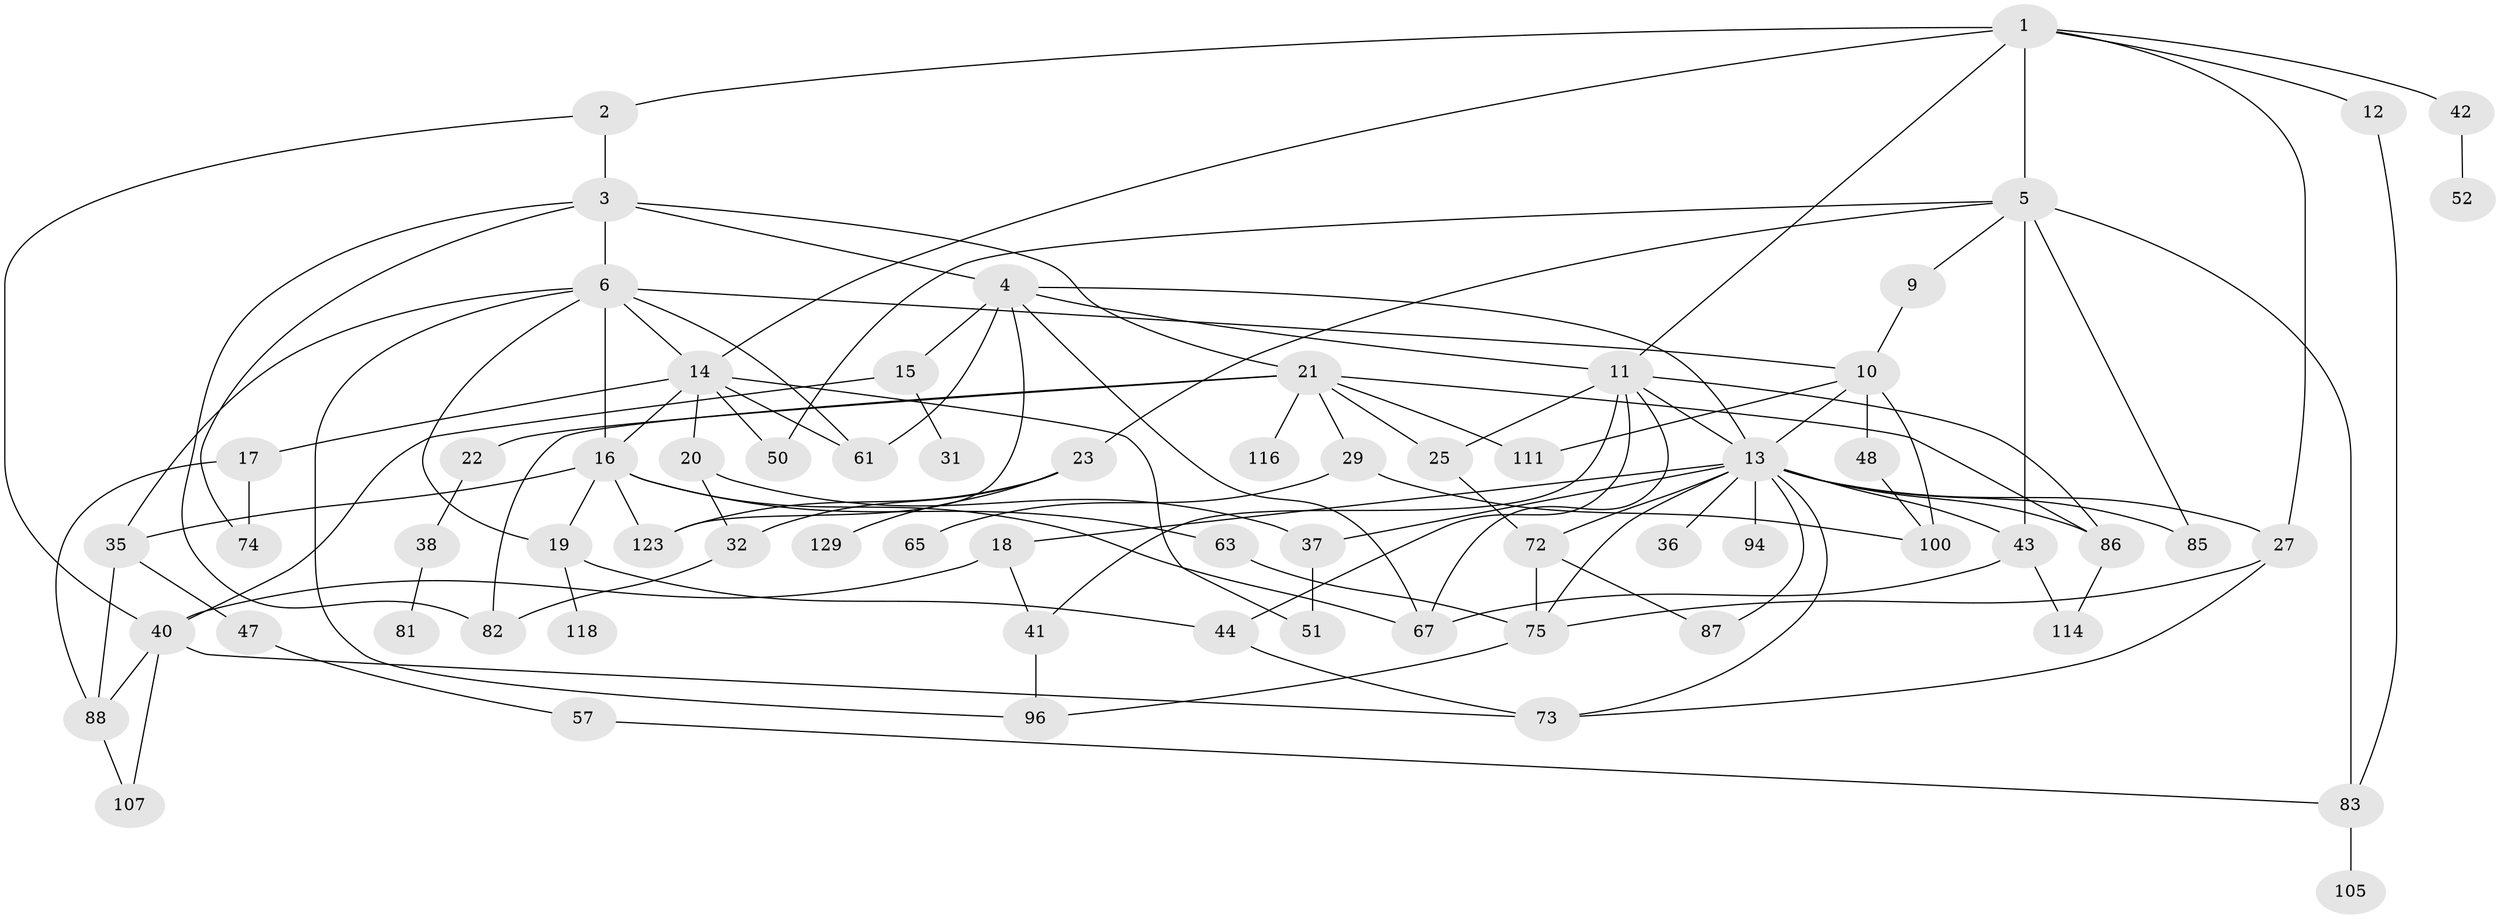 // original degree distribution, {7: 0.007407407407407408, 3: 0.2814814814814815, 6: 0.02962962962962963, 4: 0.16296296296296298, 5: 0.05925925925925926, 2: 0.3037037037037037, 1: 0.15555555555555556}
// Generated by graph-tools (version 1.1) at 2025/13/03/09/25 04:13:37]
// undirected, 67 vertices, 117 edges
graph export_dot {
graph [start="1"]
  node [color=gray90,style=filled];
  1;
  2;
  3 [super="+45"];
  4 [super="+28"];
  5 [super="+7"];
  6 [super="+8+33"];
  9;
  10 [super="+26"];
  11 [super="+71+54"];
  12;
  13 [super="+69+56+30"];
  14 [super="+39+104"];
  15;
  16 [super="+55"];
  17;
  18;
  19 [super="+68+113"];
  20 [super="+78"];
  21 [super="+90"];
  22 [super="+24"];
  23 [super="+122"];
  25;
  27;
  29 [super="+46"];
  31 [super="+77"];
  32;
  35 [super="+76+121"];
  36;
  37 [super="+99"];
  38;
  40 [super="+53+59+108"];
  41 [super="+125+101"];
  42;
  43 [super="+120"];
  44 [super="+79"];
  47 [super="+66"];
  48;
  50 [super="+127+62"];
  51;
  52 [super="+92"];
  57 [super="+58"];
  61 [super="+84"];
  63 [super="+117"];
  65;
  67;
  72;
  73 [super="+119"];
  74;
  75 [super="+80"];
  81;
  82 [super="+93"];
  83 [super="+110"];
  85 [super="+134+91+115"];
  86;
  87 [super="+103+89"];
  88;
  94;
  96;
  100 [super="+109"];
  105;
  107;
  111;
  114;
  116;
  118;
  123;
  129;
  1 -- 2;
  1 -- 5;
  1 -- 11;
  1 -- 12;
  1 -- 14;
  1 -- 27;
  1 -- 42;
  2 -- 3;
  2 -- 40;
  3 -- 4;
  3 -- 6;
  3 -- 21;
  3 -- 82;
  3 -- 74;
  4 -- 15;
  4 -- 67;
  4 -- 123;
  4 -- 13;
  4 -- 11;
  4 -- 61;
  5 -- 9;
  5 -- 43 [weight=2];
  5 -- 50;
  5 -- 85;
  5 -- 23;
  5 -- 83;
  6 -- 16;
  6 -- 19;
  6 -- 96;
  6 -- 35;
  6 -- 10;
  6 -- 61;
  6 -- 14;
  9 -- 10;
  10 -- 48;
  10 -- 100 [weight=2];
  10 -- 111;
  10 -- 13;
  11 -- 13;
  11 -- 41;
  11 -- 44;
  11 -- 67;
  11 -- 86;
  11 -- 25;
  12 -- 83;
  13 -- 18;
  13 -- 75;
  13 -- 87;
  13 -- 85;
  13 -- 36;
  13 -- 37;
  13 -- 72;
  13 -- 73;
  13 -- 43;
  13 -- 86;
  13 -- 27;
  13 -- 94;
  14 -- 17;
  14 -- 20;
  14 -- 51;
  14 -- 16;
  14 -- 50;
  14 -- 61;
  15 -- 31;
  15 -- 40;
  16 -- 19;
  16 -- 123;
  16 -- 67;
  16 -- 35;
  16 -- 63;
  17 -- 74;
  17 -- 88;
  18 -- 41;
  18 -- 40;
  19 -- 44;
  19 -- 118;
  20 -- 32;
  20 -- 37;
  21 -- 22;
  21 -- 25;
  21 -- 29;
  21 -- 86;
  21 -- 82;
  21 -- 116;
  21 -- 111;
  22 -- 38;
  23 -- 32;
  23 -- 129;
  23 -- 123;
  25 -- 72;
  27 -- 75;
  27 -- 73;
  29 -- 100;
  29 -- 65;
  32 -- 82;
  35 -- 47 [weight=2];
  35 -- 88;
  37 -- 51;
  38 -- 81;
  40 -- 73;
  40 -- 88;
  40 -- 107;
  41 -- 96;
  42 -- 52;
  43 -- 67;
  43 -- 114;
  44 -- 73;
  47 -- 57;
  48 -- 100;
  57 -- 83;
  63 -- 75;
  72 -- 87;
  72 -- 75;
  75 -- 96;
  83 -- 105;
  86 -- 114;
  88 -- 107;
}
